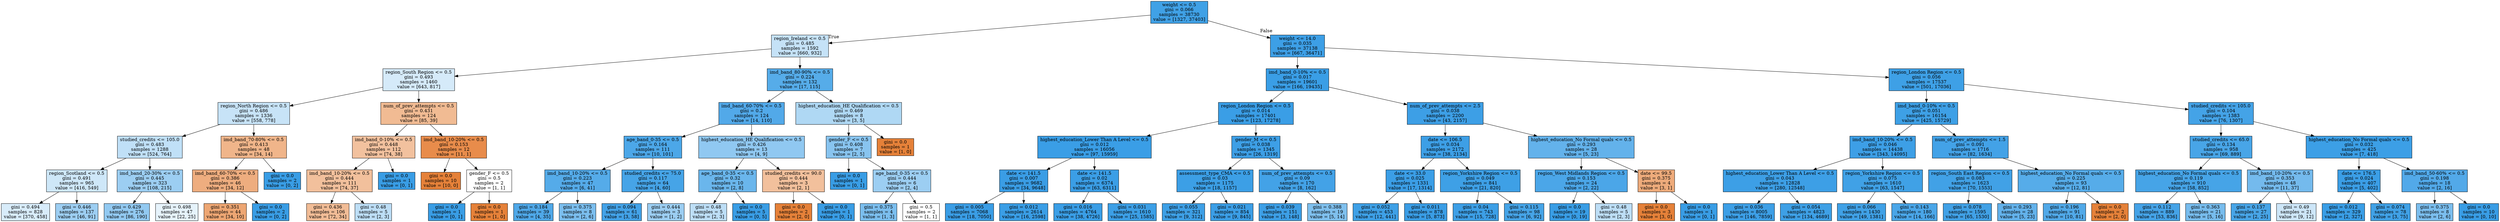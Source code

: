 digraph Tree {
node [shape=box, style="filled", color="black"] ;
0 [label="weight <= 0.5\ngini = 0.066\nsamples = 38730\nvalue = [1327, 37403]", fillcolor="#399de5f6"] ;
1 [label="region_Ireland <= 0.5\ngini = 0.485\nsamples = 1592\nvalue = [660, 932]", fillcolor="#399de54a"] ;
0 -> 1 [labeldistance=2.5, labelangle=45, headlabel="True"] ;
2 [label="region_South Region <= 0.5\ngini = 0.493\nsamples = 1460\nvalue = [643, 817]", fillcolor="#399de536"] ;
1 -> 2 ;
3 [label="region_North Region <= 0.5\ngini = 0.486\nsamples = 1336\nvalue = [558, 778]", fillcolor="#399de548"] ;
2 -> 3 ;
4 [label="studied_credits <= 105.0\ngini = 0.483\nsamples = 1288\nvalue = [524, 764]", fillcolor="#399de550"] ;
3 -> 4 ;
5 [label="region_Scotland <= 0.5\ngini = 0.491\nsamples = 965\nvalue = [416, 549]", fillcolor="#399de53e"] ;
4 -> 5 ;
6 [label="gini = 0.494\nsamples = 828\nvalue = [370, 458]", fillcolor="#399de531"] ;
5 -> 6 ;
7 [label="gini = 0.446\nsamples = 137\nvalue = [46, 91]", fillcolor="#399de57e"] ;
5 -> 7 ;
8 [label="imd_band_20-30% <= 0.5\ngini = 0.445\nsamples = 323\nvalue = [108, 215]", fillcolor="#399de57f"] ;
4 -> 8 ;
9 [label="gini = 0.429\nsamples = 276\nvalue = [86, 190]", fillcolor="#399de58c"] ;
8 -> 9 ;
10 [label="gini = 0.498\nsamples = 47\nvalue = [22, 25]", fillcolor="#399de51f"] ;
8 -> 10 ;
11 [label="imd_band_70-80% <= 0.5\ngini = 0.413\nsamples = 48\nvalue = [34, 14]", fillcolor="#e5813996"] ;
3 -> 11 ;
12 [label="imd_band_60-70% <= 0.5\ngini = 0.386\nsamples = 46\nvalue = [34, 12]", fillcolor="#e58139a5"] ;
11 -> 12 ;
13 [label="gini = 0.351\nsamples = 44\nvalue = [34, 10]", fillcolor="#e58139b4"] ;
12 -> 13 ;
14 [label="gini = 0.0\nsamples = 2\nvalue = [0, 2]", fillcolor="#399de5ff"] ;
12 -> 14 ;
15 [label="gini = 0.0\nsamples = 2\nvalue = [0, 2]", fillcolor="#399de5ff"] ;
11 -> 15 ;
16 [label="num_of_prev_attempts <= 0.5\ngini = 0.431\nsamples = 124\nvalue = [85, 39]", fillcolor="#e581398a"] ;
2 -> 16 ;
17 [label="imd_band_0-10% <= 0.5\ngini = 0.448\nsamples = 112\nvalue = [74, 38]", fillcolor="#e581397c"] ;
16 -> 17 ;
18 [label="imd_band_10-20% <= 0.5\ngini = 0.444\nsamples = 111\nvalue = [74, 37]", fillcolor="#e581397f"] ;
17 -> 18 ;
19 [label="gini = 0.436\nsamples = 106\nvalue = [72, 34]", fillcolor="#e5813987"] ;
18 -> 19 ;
20 [label="gini = 0.48\nsamples = 5\nvalue = [2, 3]", fillcolor="#399de555"] ;
18 -> 20 ;
21 [label="gini = 0.0\nsamples = 1\nvalue = [0, 1]", fillcolor="#399de5ff"] ;
17 -> 21 ;
22 [label="imd_band_10-20% <= 0.5\ngini = 0.153\nsamples = 12\nvalue = [11, 1]", fillcolor="#e58139e8"] ;
16 -> 22 ;
23 [label="gini = 0.0\nsamples = 10\nvalue = [10, 0]", fillcolor="#e58139ff"] ;
22 -> 23 ;
24 [label="gender_F <= 0.5\ngini = 0.5\nsamples = 2\nvalue = [1, 1]", fillcolor="#e5813900"] ;
22 -> 24 ;
25 [label="gini = 0.0\nsamples = 1\nvalue = [0, 1]", fillcolor="#399de5ff"] ;
24 -> 25 ;
26 [label="gini = 0.0\nsamples = 1\nvalue = [1, 0]", fillcolor="#e58139ff"] ;
24 -> 26 ;
27 [label="imd_band_80-90% <= 0.5\ngini = 0.224\nsamples = 132\nvalue = [17, 115]", fillcolor="#399de5d9"] ;
1 -> 27 ;
28 [label="imd_band_60-70% <= 0.5\ngini = 0.2\nsamples = 124\nvalue = [14, 110]", fillcolor="#399de5df"] ;
27 -> 28 ;
29 [label="age_band_0-35 <= 0.5\ngini = 0.164\nsamples = 111\nvalue = [10, 101]", fillcolor="#399de5e6"] ;
28 -> 29 ;
30 [label="imd_band_10-20% <= 0.5\ngini = 0.223\nsamples = 47\nvalue = [6, 41]", fillcolor="#399de5da"] ;
29 -> 30 ;
31 [label="gini = 0.184\nsamples = 39\nvalue = [4, 35]", fillcolor="#399de5e2"] ;
30 -> 31 ;
32 [label="gini = 0.375\nsamples = 8\nvalue = [2, 6]", fillcolor="#399de5aa"] ;
30 -> 32 ;
33 [label="studied_credits <= 75.0\ngini = 0.117\nsamples = 64\nvalue = [4, 60]", fillcolor="#399de5ee"] ;
29 -> 33 ;
34 [label="gini = 0.094\nsamples = 61\nvalue = [3, 58]", fillcolor="#399de5f2"] ;
33 -> 34 ;
35 [label="gini = 0.444\nsamples = 3\nvalue = [1, 2]", fillcolor="#399de57f"] ;
33 -> 35 ;
36 [label="highest_education_HE Qualification <= 0.5\ngini = 0.426\nsamples = 13\nvalue = [4, 9]", fillcolor="#399de58e"] ;
28 -> 36 ;
37 [label="age_band_0-35 <= 0.5\ngini = 0.32\nsamples = 10\nvalue = [2, 8]", fillcolor="#399de5bf"] ;
36 -> 37 ;
38 [label="gini = 0.48\nsamples = 5\nvalue = [2, 3]", fillcolor="#399de555"] ;
37 -> 38 ;
39 [label="gini = 0.0\nsamples = 5\nvalue = [0, 5]", fillcolor="#399de5ff"] ;
37 -> 39 ;
40 [label="studied_credits <= 90.0\ngini = 0.444\nsamples = 3\nvalue = [2, 1]", fillcolor="#e581397f"] ;
36 -> 40 ;
41 [label="gini = 0.0\nsamples = 2\nvalue = [2, 0]", fillcolor="#e58139ff"] ;
40 -> 41 ;
42 [label="gini = 0.0\nsamples = 1\nvalue = [0, 1]", fillcolor="#399de5ff"] ;
40 -> 42 ;
43 [label="highest_education_HE Qualification <= 0.5\ngini = 0.469\nsamples = 8\nvalue = [3, 5]", fillcolor="#399de566"] ;
27 -> 43 ;
44 [label="gender_F <= 0.5\ngini = 0.408\nsamples = 7\nvalue = [2, 5]", fillcolor="#399de599"] ;
43 -> 44 ;
45 [label="gini = 0.0\nsamples = 1\nvalue = [0, 1]", fillcolor="#399de5ff"] ;
44 -> 45 ;
46 [label="age_band_0-35 <= 0.5\ngini = 0.444\nsamples = 6\nvalue = [2, 4]", fillcolor="#399de57f"] ;
44 -> 46 ;
47 [label="gini = 0.375\nsamples = 4\nvalue = [1, 3]", fillcolor="#399de5aa"] ;
46 -> 47 ;
48 [label="gini = 0.5\nsamples = 2\nvalue = [1, 1]", fillcolor="#e5813900"] ;
46 -> 48 ;
49 [label="gini = 0.0\nsamples = 1\nvalue = [1, 0]", fillcolor="#e58139ff"] ;
43 -> 49 ;
50 [label="weight <= 14.0\ngini = 0.035\nsamples = 37138\nvalue = [667, 36471]", fillcolor="#399de5fa"] ;
0 -> 50 [labeldistance=2.5, labelangle=-45, headlabel="False"] ;
51 [label="imd_band_0-10% <= 0.5\ngini = 0.017\nsamples = 19601\nvalue = [166, 19435]", fillcolor="#399de5fd"] ;
50 -> 51 ;
52 [label="region_London Region <= 0.5\ngini = 0.014\nsamples = 17401\nvalue = [123, 17278]", fillcolor="#399de5fd"] ;
51 -> 52 ;
53 [label="highest_education_Lower Than A Level <= 0.5\ngini = 0.012\nsamples = 16056\nvalue = [97, 15959]", fillcolor="#399de5fd"] ;
52 -> 53 ;
54 [label="date <= 141.5\ngini = 0.007\nsamples = 9682\nvalue = [34, 9648]", fillcolor="#399de5fe"] ;
53 -> 54 ;
55 [label="gini = 0.005\nsamples = 7068\nvalue = [18, 7050]", fillcolor="#399de5fe"] ;
54 -> 55 ;
56 [label="gini = 0.012\nsamples = 2614\nvalue = [16, 2598]", fillcolor="#399de5fd"] ;
54 -> 56 ;
57 [label="date <= 141.5\ngini = 0.02\nsamples = 6374\nvalue = [63, 6311]", fillcolor="#399de5fc"] ;
53 -> 57 ;
58 [label="gini = 0.016\nsamples = 4764\nvalue = [38, 4726]", fillcolor="#399de5fd"] ;
57 -> 58 ;
59 [label="gini = 0.031\nsamples = 1610\nvalue = [25, 1585]", fillcolor="#399de5fb"] ;
57 -> 59 ;
60 [label="gender_M <= 0.5\ngini = 0.038\nsamples = 1345\nvalue = [26, 1319]", fillcolor="#399de5fa"] ;
52 -> 60 ;
61 [label="assessment_type_CMA <= 0.5\ngini = 0.03\nsamples = 1175\nvalue = [18, 1157]", fillcolor="#399de5fb"] ;
60 -> 61 ;
62 [label="gini = 0.055\nsamples = 321\nvalue = [9, 312]", fillcolor="#399de5f8"] ;
61 -> 62 ;
63 [label="gini = 0.021\nsamples = 854\nvalue = [9, 845]", fillcolor="#399de5fc"] ;
61 -> 63 ;
64 [label="num_of_prev_attempts <= 0.5\ngini = 0.09\nsamples = 170\nvalue = [8, 162]", fillcolor="#399de5f2"] ;
60 -> 64 ;
65 [label="gini = 0.039\nsamples = 151\nvalue = [3, 148]", fillcolor="#399de5fa"] ;
64 -> 65 ;
66 [label="gini = 0.388\nsamples = 19\nvalue = [5, 14]", fillcolor="#399de5a4"] ;
64 -> 66 ;
67 [label="num_of_prev_attempts <= 2.5\ngini = 0.038\nsamples = 2200\nvalue = [43, 2157]", fillcolor="#399de5fa"] ;
51 -> 67 ;
68 [label="date <= 106.5\ngini = 0.034\nsamples = 2172\nvalue = [38, 2134]", fillcolor="#399de5fa"] ;
67 -> 68 ;
69 [label="date <= 33.0\ngini = 0.025\nsamples = 1331\nvalue = [17, 1314]", fillcolor="#399de5fc"] ;
68 -> 69 ;
70 [label="gini = 0.052\nsamples = 453\nvalue = [12, 441]", fillcolor="#399de5f8"] ;
69 -> 70 ;
71 [label="gini = 0.011\nsamples = 878\nvalue = [5, 873]", fillcolor="#399de5fe"] ;
69 -> 71 ;
72 [label="region_Yorkshire Region <= 0.5\ngini = 0.049\nsamples = 841\nvalue = [21, 820]", fillcolor="#399de5f8"] ;
68 -> 72 ;
73 [label="gini = 0.04\nsamples = 743\nvalue = [15, 728]", fillcolor="#399de5fa"] ;
72 -> 73 ;
74 [label="gini = 0.115\nsamples = 98\nvalue = [6, 92]", fillcolor="#399de5ee"] ;
72 -> 74 ;
75 [label="highest_education_No Formal quals <= 0.5\ngini = 0.293\nsamples = 28\nvalue = [5, 23]", fillcolor="#399de5c8"] ;
67 -> 75 ;
76 [label="region_West Midlands Region <= 0.5\ngini = 0.153\nsamples = 24\nvalue = [2, 22]", fillcolor="#399de5e8"] ;
75 -> 76 ;
77 [label="gini = 0.0\nsamples = 19\nvalue = [0, 19]", fillcolor="#399de5ff"] ;
76 -> 77 ;
78 [label="gini = 0.48\nsamples = 5\nvalue = [2, 3]", fillcolor="#399de555"] ;
76 -> 78 ;
79 [label="date <= 99.5\ngini = 0.375\nsamples = 4\nvalue = [3, 1]", fillcolor="#e58139aa"] ;
75 -> 79 ;
80 [label="gini = 0.0\nsamples = 3\nvalue = [3, 0]", fillcolor="#e58139ff"] ;
79 -> 80 ;
81 [label="gini = 0.0\nsamples = 1\nvalue = [0, 1]", fillcolor="#399de5ff"] ;
79 -> 81 ;
82 [label="region_London Region <= 0.5\ngini = 0.056\nsamples = 17537\nvalue = [501, 17036]", fillcolor="#399de5f8"] ;
50 -> 82 ;
83 [label="imd_band_0-10% <= 0.5\ngini = 0.051\nsamples = 16154\nvalue = [425, 15729]", fillcolor="#399de5f8"] ;
82 -> 83 ;
84 [label="imd_band_10-20% <= 0.5\ngini = 0.046\nsamples = 14438\nvalue = [343, 14095]", fillcolor="#399de5f9"] ;
83 -> 84 ;
85 [label="highest_education_Lower Than A Level <= 0.5\ngini = 0.043\nsamples = 12828\nvalue = [280, 12548]", fillcolor="#399de5f9"] ;
84 -> 85 ;
86 [label="gini = 0.036\nsamples = 8005\nvalue = [146, 7859]", fillcolor="#399de5fa"] ;
85 -> 86 ;
87 [label="gini = 0.054\nsamples = 4823\nvalue = [134, 4689]", fillcolor="#399de5f8"] ;
85 -> 87 ;
88 [label="region_Yorkshire Region <= 0.5\ngini = 0.075\nsamples = 1610\nvalue = [63, 1547]", fillcolor="#399de5f5"] ;
84 -> 88 ;
89 [label="gini = 0.066\nsamples = 1430\nvalue = [49, 1381]", fillcolor="#399de5f6"] ;
88 -> 89 ;
90 [label="gini = 0.143\nsamples = 180\nvalue = [14, 166]", fillcolor="#399de5e9"] ;
88 -> 90 ;
91 [label="num_of_prev_attempts <= 1.5\ngini = 0.091\nsamples = 1716\nvalue = [82, 1634]", fillcolor="#399de5f2"] ;
83 -> 91 ;
92 [label="region_South East Region <= 0.5\ngini = 0.083\nsamples = 1623\nvalue = [70, 1553]", fillcolor="#399de5f4"] ;
91 -> 92 ;
93 [label="gini = 0.078\nsamples = 1595\nvalue = [65, 1530]", fillcolor="#399de5f4"] ;
92 -> 93 ;
94 [label="gini = 0.293\nsamples = 28\nvalue = [5, 23]", fillcolor="#399de5c8"] ;
92 -> 94 ;
95 [label="highest_education_No Formal quals <= 0.5\ngini = 0.225\nsamples = 93\nvalue = [12, 81]", fillcolor="#399de5d9"] ;
91 -> 95 ;
96 [label="gini = 0.196\nsamples = 91\nvalue = [10, 81]", fillcolor="#399de5e0"] ;
95 -> 96 ;
97 [label="gini = 0.0\nsamples = 2\nvalue = [2, 0]", fillcolor="#e58139ff"] ;
95 -> 97 ;
98 [label="studied_credits <= 105.0\ngini = 0.104\nsamples = 1383\nvalue = [76, 1307]", fillcolor="#399de5f0"] ;
82 -> 98 ;
99 [label="studied_credits <= 65.0\ngini = 0.134\nsamples = 958\nvalue = [69, 889]", fillcolor="#399de5eb"] ;
98 -> 99 ;
100 [label="highest_education_No Formal quals <= 0.5\ngini = 0.119\nsamples = 910\nvalue = [58, 852]", fillcolor="#399de5ee"] ;
99 -> 100 ;
101 [label="gini = 0.112\nsamples = 889\nvalue = [53, 836]", fillcolor="#399de5ef"] ;
100 -> 101 ;
102 [label="gini = 0.363\nsamples = 21\nvalue = [5, 16]", fillcolor="#399de5af"] ;
100 -> 102 ;
103 [label="imd_band_10-20% <= 0.5\ngini = 0.353\nsamples = 48\nvalue = [11, 37]", fillcolor="#399de5b3"] ;
99 -> 103 ;
104 [label="gini = 0.137\nsamples = 27\nvalue = [2, 25]", fillcolor="#399de5eb"] ;
103 -> 104 ;
105 [label="gini = 0.49\nsamples = 21\nvalue = [9, 12]", fillcolor="#399de540"] ;
103 -> 105 ;
106 [label="highest_education_No Formal quals <= 0.5\ngini = 0.032\nsamples = 425\nvalue = [7, 418]", fillcolor="#399de5fb"] ;
98 -> 106 ;
107 [label="date <= 176.5\ngini = 0.024\nsamples = 407\nvalue = [5, 402]", fillcolor="#399de5fc"] ;
106 -> 107 ;
108 [label="gini = 0.012\nsamples = 329\nvalue = [2, 327]", fillcolor="#399de5fd"] ;
107 -> 108 ;
109 [label="gini = 0.074\nsamples = 78\nvalue = [3, 75]", fillcolor="#399de5f5"] ;
107 -> 109 ;
110 [label="imd_band_50-60% <= 0.5\ngini = 0.198\nsamples = 18\nvalue = [2, 16]", fillcolor="#399de5df"] ;
106 -> 110 ;
111 [label="gini = 0.375\nsamples = 8\nvalue = [2, 6]", fillcolor="#399de5aa"] ;
110 -> 111 ;
112 [label="gini = 0.0\nsamples = 10\nvalue = [0, 10]", fillcolor="#399de5ff"] ;
110 -> 112 ;
}